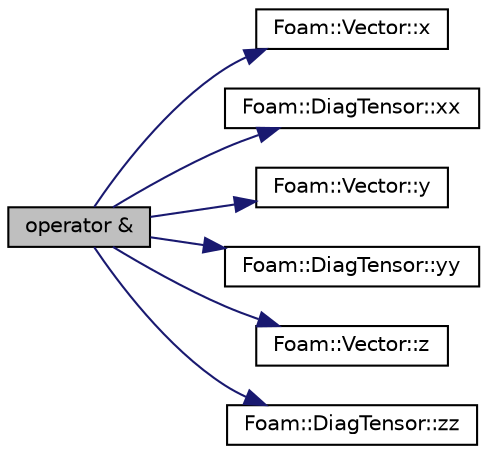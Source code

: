 digraph "operator &amp;"
{
  bgcolor="transparent";
  edge [fontname="Helvetica",fontsize="10",labelfontname="Helvetica",labelfontsize="10"];
  node [fontname="Helvetica",fontsize="10",shape=record];
  rankdir="LR";
  Node130888 [label="operator &",height=0.2,width=0.4,color="black", fillcolor="grey75", style="filled", fontcolor="black"];
  Node130888 -> Node130889 [color="midnightblue",fontsize="10",style="solid",fontname="Helvetica"];
  Node130889 [label="Foam::Vector::x",height=0.2,width=0.4,color="black",URL="$a29749.html#a63327976e5a8359700064a02ae22548e"];
  Node130888 -> Node130890 [color="midnightblue",fontsize="10",style="solid",fontname="Helvetica"];
  Node130890 [label="Foam::DiagTensor::xx",height=0.2,width=0.4,color="black",URL="$a28801.html#a1b97c7c1ed81b4fb23da8dcb71a8cd2a"];
  Node130888 -> Node130891 [color="midnightblue",fontsize="10",style="solid",fontname="Helvetica"];
  Node130891 [label="Foam::Vector::y",height=0.2,width=0.4,color="black",URL="$a29749.html#a1ee865f676fbac703a49c6654dd3ad74"];
  Node130888 -> Node130892 [color="midnightblue",fontsize="10",style="solid",fontname="Helvetica"];
  Node130892 [label="Foam::DiagTensor::yy",height=0.2,width=0.4,color="black",URL="$a28801.html#aba9d77023a5662b9c2d3639d5de555a0"];
  Node130888 -> Node130893 [color="midnightblue",fontsize="10",style="solid",fontname="Helvetica"];
  Node130893 [label="Foam::Vector::z",height=0.2,width=0.4,color="black",URL="$a29749.html#a1c8320b15610de211ec70ef966581423"];
  Node130888 -> Node130894 [color="midnightblue",fontsize="10",style="solid",fontname="Helvetica"];
  Node130894 [label="Foam::DiagTensor::zz",height=0.2,width=0.4,color="black",URL="$a28801.html#a831c4848d01bfcc8d717b7ef92f2cd4b"];
}
